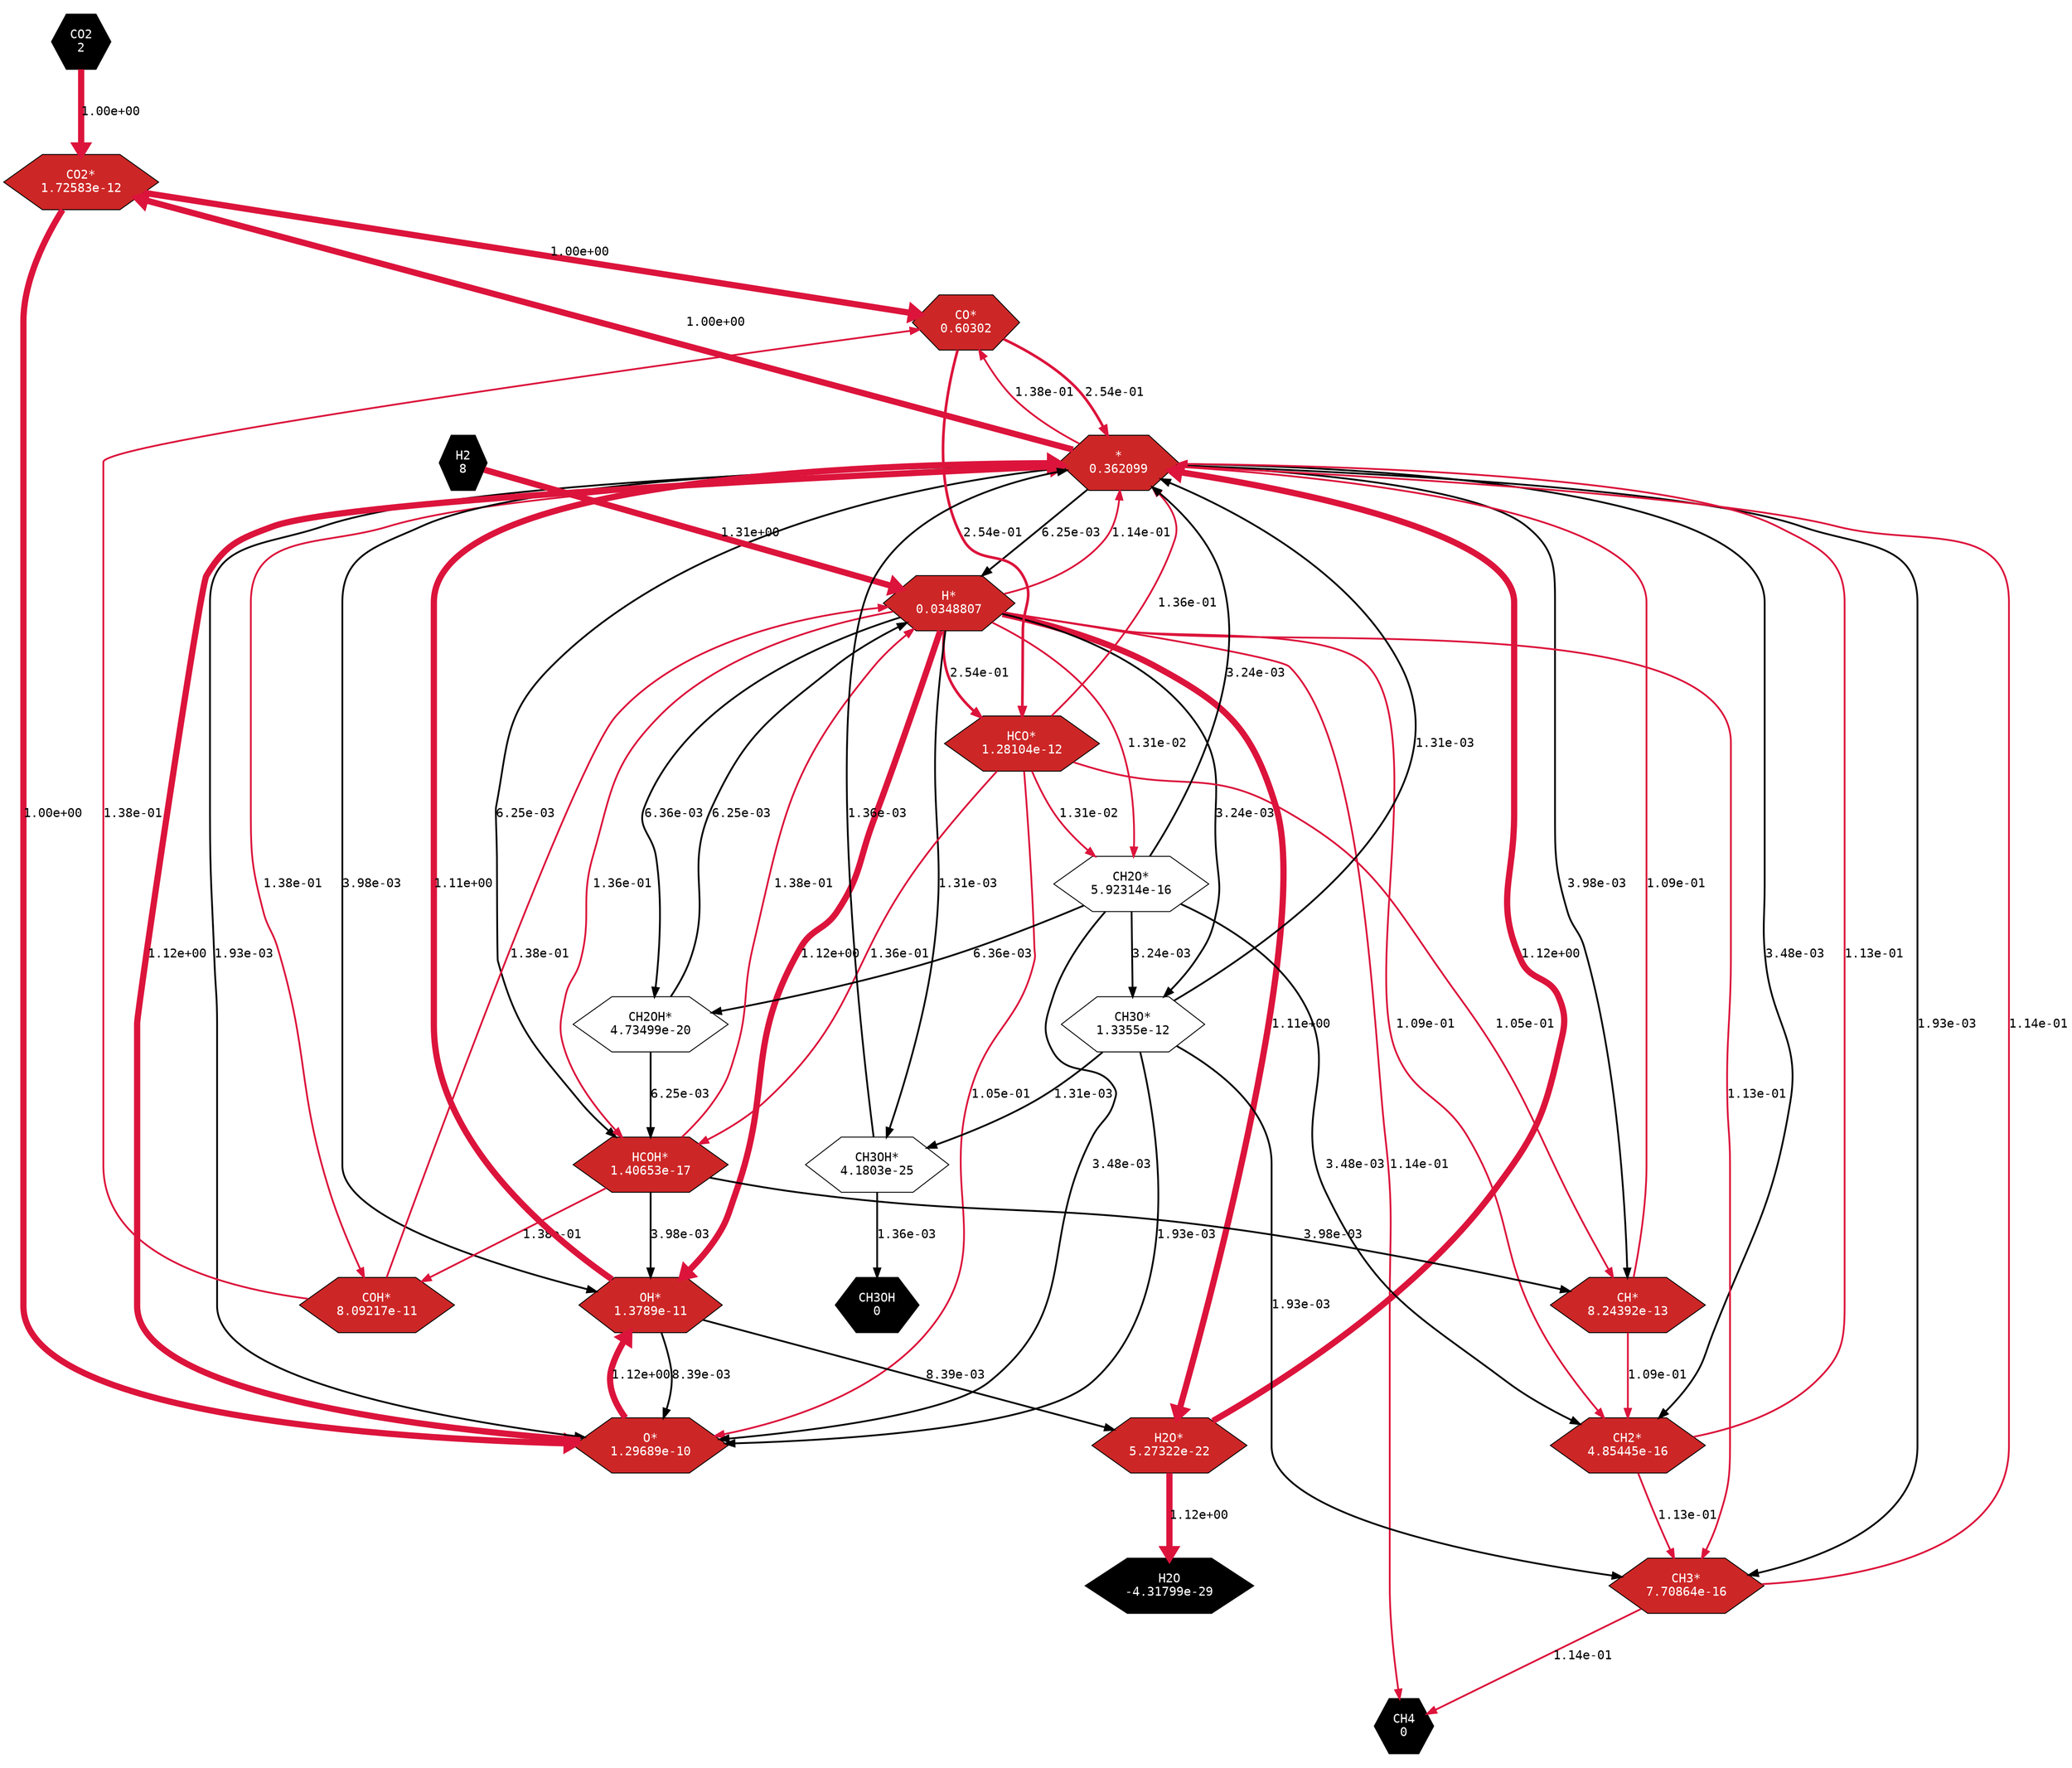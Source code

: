 strict digraph G {
	layout=dot
	rotate=0
	ratio=1
	rankdir=TB
	root=CO2
	"CO2" -> "CO2*" [label="1.00e+00",fontname="monospace",penwidth=7,color=crimson];
	"*" -> "CO2*" [label="1.00e+00",fontname="monospace",penwidth=7,color=crimson];
	"H2" -> "H*" [label="1.31e+00",fontname="monospace",penwidth=7,color=crimson];
	"*" -> "H*" [label="1.31e+00",fontname="monospace",penwidth=7,color=crimson];
	"H2O*" -> "H2O" [label="1.12e+00",fontname="monospace",penwidth=7,color=crimson];
	"H2O*" -> "*" [label="1.12e+00",fontname="monospace",penwidth=7,color=crimson];
	"CO2*" -> "CO*" [label="1.00e+00",fontname="monospace",penwidth=7,color=crimson];
	"CO2*" -> "O*" [label="1.00e+00",fontname="monospace",penwidth=7,color=crimson];
	"*" -> "CO*" [label="1.00e+00",fontname="monospace",penwidth=7,color=crimson];
	"*" -> "O*" [label="1.00e+00",fontname="monospace",penwidth=7,color=crimson];
	"CO*" -> "HCO*" [label="2.54e-01",fontname="monospace",penwidth=3,color=crimson];
	"H*" -> "HCO*" [label="2.54e-01",fontname="monospace",penwidth=3,color=crimson];
	"CO*" -> "*" [label="2.54e-01",fontname="monospace",penwidth=3,color=crimson];
	"H*" -> "*" [label="2.54e-01",fontname="monospace",penwidth=3,color=crimson];
	"HCO*" -> "CH*" [label="1.05e-01",fontname="monospace",penwidth=2,color=crimson];
	"HCO*" -> "O*" [label="1.05e-01",fontname="monospace",penwidth=2,color=crimson];
	"*" -> "CH*" [label="1.05e-01",fontname="monospace",penwidth=2,color=crimson];
	"*" -> "O*" [label="1.05e-01",fontname="monospace",penwidth=2,color=crimson];
	"COH*" -> "CO*" [label="1.38e-01",fontname="monospace",penwidth=2,color=crimson];
	"COH*" -> "H*" [label="1.38e-01",fontname="monospace",penwidth=2,color=crimson];
	"*" -> "CO*" [label="1.38e-01",fontname="monospace",penwidth=2,color=crimson];
	"*" -> "H*" [label="1.38e-01",fontname="monospace",penwidth=2,color=crimson];
	"CH*" -> "CH2*" [label="1.09e-01",fontname="monospace",penwidth=2,color=crimson];
	"CH*" -> "*" [label="1.09e-01",fontname="monospace",penwidth=2,color=crimson];
	"H*" -> "CH2*" [label="1.09e-01",fontname="monospace",penwidth=2,color=crimson];
	"H*" -> "*" [label="1.09e-01",fontname="monospace",penwidth=2,color=crimson];
	"CH2*" -> "CH3*" [label="1.13e-01",fontname="monospace",penwidth=2,color=crimson];
	"CH2*" -> "*" [label="1.13e-01",fontname="monospace",penwidth=2,color=crimson];
	"H*" -> "CH3*" [label="1.13e-01",fontname="monospace",penwidth=2,color=crimson];
	"H*" -> "*" [label="1.13e-01",fontname="monospace",penwidth=2,color=crimson];
	"HCO*" -> "CH2O*" [label="1.31e-02",fontname="monospace",penwidth=2,color=crimson];
	"HCO*" -> "*" [label="1.31e-02",fontname="monospace",penwidth=2,color=crimson];
	"H*" -> "CH2O*" [label="1.31e-02",fontname="monospace",penwidth=2,color=crimson];
	"H*" -> "*" [label="1.31e-02",fontname="monospace",penwidth=2,color=crimson];
	"HCO*" -> "HCOH*" [label="1.36e-01",fontname="monospace",penwidth=2,color=crimson];
	"HCO*" -> "*" [label="1.36e-01",fontname="monospace",penwidth=2,color=crimson];
	"H*" -> "HCOH*" [label="1.36e-01",fontname="monospace",penwidth=2,color=crimson];
	"H*" -> "*" [label="1.36e-01",fontname="monospace",penwidth=2,color=crimson];
	"HCOH*" -> "COH*" [label="1.38e-01",fontname="monospace",penwidth=2,color=crimson];
	"*" -> "COH*" [label="1.38e-01",fontname="monospace",penwidth=2,color=crimson];
	"HCOH*" -> "H*" [label="1.38e-01",fontname="monospace",penwidth=2,color=crimson];
	"*" -> "H*" [label="1.38e-01",fontname="monospace",penwidth=2,color=crimson];
	"HCOH*" -> "CH*" [label="3.98e-03",fontname="monospace",penwidth=2,color=black];
	"HCOH*" -> "OH*" [label="3.98e-03",fontname="monospace",penwidth=2,color=black];
	"*" -> "CH*" [label="3.98e-03",fontname="monospace",penwidth=2,color=black];
	"*" -> "OH*" [label="3.98e-03",fontname="monospace",penwidth=2,color=black];
	"CH2OH*" -> "HCOH*" [label="6.25e-03",fontname="monospace",penwidth=2,color=black];
	"*" -> "HCOH*" [label="6.25e-03",fontname="monospace",penwidth=2,color=black];
	"CH2OH*" -> "H*" [label="6.25e-03",fontname="monospace",penwidth=2,color=black];
	"*" -> "H*" [label="6.25e-03",fontname="monospace",penwidth=2,color=black];
	"CH2O*" -> "CH2OH*" [label="6.36e-03",fontname="monospace",penwidth=2,color=black];
	"CH2O*" -> "*" [label="6.36e-03",fontname="monospace",penwidth=2,color=black];
	"H*" -> "CH2OH*" [label="6.36e-03",fontname="monospace",penwidth=2,color=black];
	"H*" -> "*" [label="6.36e-03",fontname="monospace",penwidth=2,color=black];
	"CH2O*" -> "CH2*" [label="3.48e-03",fontname="monospace",penwidth=2,color=black];
	"CH2O*" -> "O*" [label="3.48e-03",fontname="monospace",penwidth=2,color=black];
	"*" -> "CH2*" [label="3.48e-03",fontname="monospace",penwidth=2,color=black];
	"*" -> "O*" [label="3.48e-03",fontname="monospace",penwidth=2,color=black];
	"CH2O*" -> "CH3O*" [label="3.24e-03",fontname="monospace",penwidth=2,color=black];
	"CH2O*" -> "*" [label="3.24e-03",fontname="monospace",penwidth=2,color=black];
	"H*" -> "CH3O*" [label="3.24e-03",fontname="monospace",penwidth=2,color=black];
	"H*" -> "*" [label="3.24e-03",fontname="monospace",penwidth=2,color=black];
	"CH3O*" -> "CH3*" [label="1.93e-03",fontname="monospace",penwidth=2,color=black];
	"CH3O*" -> "O*" [label="1.93e-03",fontname="monospace",penwidth=2,color=black];
	"*" -> "CH3*" [label="1.93e-03",fontname="monospace",penwidth=2,color=black];
	"*" -> "O*" [label="1.93e-03",fontname="monospace",penwidth=2,color=black];
	"CH3O*" -> "CH3OH*" [label="1.31e-03",fontname="monospace",penwidth=2,color=black];
	"CH3O*" -> "*" [label="1.31e-03",fontname="monospace",penwidth=2,color=black];
	"H*" -> "CH3OH*" [label="1.31e-03",fontname="monospace",penwidth=2,color=black];
	"H*" -> "*" [label="1.31e-03",fontname="monospace",penwidth=2,color=black];
	"O*" -> "OH*" [label="1.12e+00",fontname="monospace",penwidth=7,color=crimson];
	"O*" -> "*" [label="1.12e+00",fontname="monospace",penwidth=7,color=crimson];
	"H*" -> "OH*" [label="1.12e+00",fontname="monospace",penwidth=7,color=crimson];
	"H*" -> "*" [label="1.12e+00",fontname="monospace",penwidth=7,color=crimson];
	"OH*" -> "H2O*" [label="1.11e+00",fontname="monospace",penwidth=7,color=crimson];
	"OH*" -> "*" [label="1.11e+00",fontname="monospace",penwidth=7,color=crimson];
	"H*" -> "H2O*" [label="1.11e+00",fontname="monospace",penwidth=7,color=crimson];
	"H*" -> "*" [label="1.11e+00",fontname="monospace",penwidth=7,color=crimson];
	"OH*" -> "O*" [label="8.39e-03",fontname="monospace",penwidth=2,color=black];
	"OH*" -> "H2O*" [label="8.39e-03",fontname="monospace",penwidth=2,color=black];
	"OH*" -> "O*" [label="8.39e-03",fontname="monospace",penwidth=2,color=black];
	"OH*" -> "H2O*" [label="8.39e-03",fontname="monospace",penwidth=2,color=black];
	"CH3*" -> "CH4" [label="1.14e-01",fontname="monospace",penwidth=2,color=crimson];
	"H*" -> "CH4" [label="1.14e-01",fontname="monospace",penwidth=2,color=crimson];
	"CH3*" -> "*" [label="1.14e-01",fontname="monospace",penwidth=2,color=crimson];
	"H*" -> "*" [label="1.14e-01",fontname="monospace",penwidth=2,color=crimson];
	"CH3OH*" -> "CH3OH" [label="1.36e-03",fontname="monospace",penwidth=2,color=black];
	"CH3OH*" -> "*" [label="1.36e-03",fontname="monospace",penwidth=2,color=black];
	"CH4"[fontname="monospace",shape=hexagon,label="CH4\n0",fillcolor=black,style=filled,fontcolor=white];
	"CH3O*"[fontname="monospace",shape=hexagon,label="CH3O*\n1.3355e-12"];
	"CH3OH*"[fontname="monospace",shape=hexagon,label="CH3OH*\n4.1803e-25"];
	"HCOH*"[fontname="monospace",shape=hexagon,label="HCOH*\n1.40653e-17",fillcolor=firebrick3,style=filled,fontcolor=white];
	"CH2O*"[fontname="monospace",shape=hexagon,label="CH2O*\n5.92314e-16"];
	"H2O"[fontname="monospace",shape=hexagon,label="H2O\n-4.31799e-29",fillcolor=black,style=filled,fontcolor=white];
	"H*"[fontname="monospace",shape=hexagon,label="H*\n0.0348807",fillcolor=firebrick3,style=filled,fontcolor=white];
	"*"[fontname="monospace",shape=hexagon,label="*\n0.362099",fillcolor=firebrick3,style=filled,fontcolor=white];
	"CH3*"[fontname="monospace",shape=hexagon,label="CH3*\n7.70864e-16",fillcolor=firebrick3,style=filled,fontcolor=white];
	"OH*"[fontname="monospace",shape=hexagon,label="OH*\n1.3789e-11",fillcolor=firebrick3,style=filled,fontcolor=white];
	"H2"[fontname="monospace",shape=hexagon,label="H2\n8",fillcolor=black,style=filled,fontcolor=white];
	"CH3OH"[fontname="monospace",shape=hexagon,label="CH3OH\n0",fillcolor=black,style=filled,fontcolor=white];
	"CH*"[fontname="monospace",shape=hexagon,label="CH*\n8.24392e-13",fillcolor=firebrick3,style=filled,fontcolor=white];
	"CH2OH*"[fontname="monospace",shape=hexagon,label="CH2OH*\n4.73499e-20"];
	"H2O*"[fontname="monospace",shape=hexagon,label="H2O*\n5.27322e-22",fillcolor=firebrick3,style=filled,fontcolor=white];
	"CH2*"[fontname="monospace",shape=hexagon,label="CH2*\n4.85445e-16",fillcolor=firebrick3,style=filled,fontcolor=white];
	"CO*"[fontname="monospace",shape=hexagon,label="CO*\n0.60302",fillcolor=firebrick3,style=filled,fontcolor=white];
	"O*"[fontname="monospace",shape=hexagon,label="O*\n1.29689e-10",fillcolor=firebrick3,style=filled,fontcolor=white];
	"CO2*"[fontname="monospace",shape=hexagon,label="CO2*\n1.72583e-12",fillcolor=firebrick3,style=filled,fontcolor=white];
	"COH*"[fontname="monospace",shape=hexagon,label="COH*\n8.09217e-11",fillcolor=firebrick3,style=filled,fontcolor=white];
	"HCO*"[fontname="monospace",shape=hexagon,label="HCO*\n1.28104e-12",fillcolor=firebrick3,style=filled,fontcolor=white];
	"CO2"[fontname="monospace",shape=hexagon,label="CO2\n2",fillcolor=black,style=filled,fontcolor=white];
}
